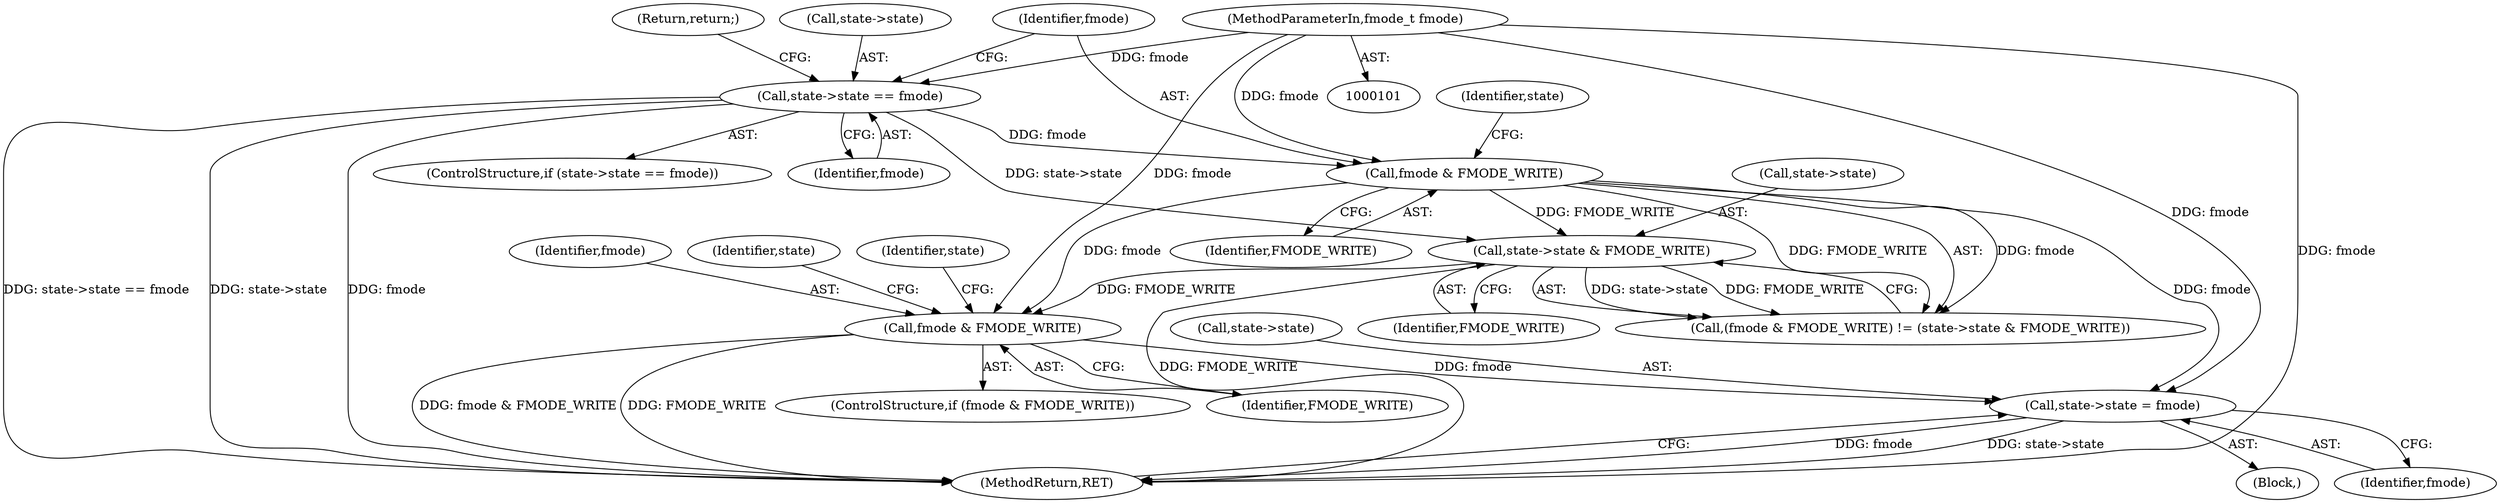 digraph "0_linux_dc0b027dfadfcb8a5504f7d8052754bf8d501ab9_29@pointer" {
"1000150" [label="(Call,state->state = fmode)"];
"1000124" [label="(Call,fmode & FMODE_WRITE)"];
"1000114" [label="(Call,fmode & FMODE_WRITE)"];
"1000106" [label="(Call,state->state == fmode)"];
"1000103" [label="(MethodParameterIn,fmode_t fmode)"];
"1000117" [label="(Call,state->state & FMODE_WRITE)"];
"1000151" [label="(Call,state->state)"];
"1000150" [label="(Call,state->state = fmode)"];
"1000117" [label="(Call,state->state & FMODE_WRITE)"];
"1000155" [label="(MethodReturn,RET)"];
"1000154" [label="(Identifier,fmode)"];
"1000142" [label="(Identifier,state)"];
"1000116" [label="(Identifier,FMODE_WRITE)"];
"1000118" [label="(Call,state->state)"];
"1000105" [label="(ControlStructure,if (state->state == fmode))"];
"1000119" [label="(Identifier,state)"];
"1000121" [label="(Identifier,FMODE_WRITE)"];
"1000110" [label="(Identifier,fmode)"];
"1000103" [label="(MethodParameterIn,fmode_t fmode)"];
"1000130" [label="(Identifier,state)"];
"1000111" [label="(Return,return;)"];
"1000114" [label="(Call,fmode & FMODE_WRITE)"];
"1000107" [label="(Call,state->state)"];
"1000125" [label="(Identifier,fmode)"];
"1000104" [label="(Block,)"];
"1000126" [label="(Identifier,FMODE_WRITE)"];
"1000113" [label="(Call,(fmode & FMODE_WRITE) != (state->state & FMODE_WRITE))"];
"1000123" [label="(ControlStructure,if (fmode & FMODE_WRITE))"];
"1000115" [label="(Identifier,fmode)"];
"1000124" [label="(Call,fmode & FMODE_WRITE)"];
"1000106" [label="(Call,state->state == fmode)"];
"1000150" -> "1000104"  [label="AST: "];
"1000150" -> "1000154"  [label="CFG: "];
"1000151" -> "1000150"  [label="AST: "];
"1000154" -> "1000150"  [label="AST: "];
"1000155" -> "1000150"  [label="CFG: "];
"1000150" -> "1000155"  [label="DDG: fmode"];
"1000150" -> "1000155"  [label="DDG: state->state"];
"1000124" -> "1000150"  [label="DDG: fmode"];
"1000114" -> "1000150"  [label="DDG: fmode"];
"1000103" -> "1000150"  [label="DDG: fmode"];
"1000124" -> "1000123"  [label="AST: "];
"1000124" -> "1000126"  [label="CFG: "];
"1000125" -> "1000124"  [label="AST: "];
"1000126" -> "1000124"  [label="AST: "];
"1000130" -> "1000124"  [label="CFG: "];
"1000142" -> "1000124"  [label="CFG: "];
"1000124" -> "1000155"  [label="DDG: FMODE_WRITE"];
"1000124" -> "1000155"  [label="DDG: fmode & FMODE_WRITE"];
"1000114" -> "1000124"  [label="DDG: fmode"];
"1000103" -> "1000124"  [label="DDG: fmode"];
"1000117" -> "1000124"  [label="DDG: FMODE_WRITE"];
"1000114" -> "1000113"  [label="AST: "];
"1000114" -> "1000116"  [label="CFG: "];
"1000115" -> "1000114"  [label="AST: "];
"1000116" -> "1000114"  [label="AST: "];
"1000119" -> "1000114"  [label="CFG: "];
"1000114" -> "1000113"  [label="DDG: fmode"];
"1000114" -> "1000113"  [label="DDG: FMODE_WRITE"];
"1000106" -> "1000114"  [label="DDG: fmode"];
"1000103" -> "1000114"  [label="DDG: fmode"];
"1000114" -> "1000117"  [label="DDG: FMODE_WRITE"];
"1000106" -> "1000105"  [label="AST: "];
"1000106" -> "1000110"  [label="CFG: "];
"1000107" -> "1000106"  [label="AST: "];
"1000110" -> "1000106"  [label="AST: "];
"1000111" -> "1000106"  [label="CFG: "];
"1000115" -> "1000106"  [label="CFG: "];
"1000106" -> "1000155"  [label="DDG: state->state == fmode"];
"1000106" -> "1000155"  [label="DDG: state->state"];
"1000106" -> "1000155"  [label="DDG: fmode"];
"1000103" -> "1000106"  [label="DDG: fmode"];
"1000106" -> "1000117"  [label="DDG: state->state"];
"1000103" -> "1000101"  [label="AST: "];
"1000103" -> "1000155"  [label="DDG: fmode"];
"1000117" -> "1000113"  [label="AST: "];
"1000117" -> "1000121"  [label="CFG: "];
"1000118" -> "1000117"  [label="AST: "];
"1000121" -> "1000117"  [label="AST: "];
"1000113" -> "1000117"  [label="CFG: "];
"1000117" -> "1000155"  [label="DDG: FMODE_WRITE"];
"1000117" -> "1000113"  [label="DDG: state->state"];
"1000117" -> "1000113"  [label="DDG: FMODE_WRITE"];
}
